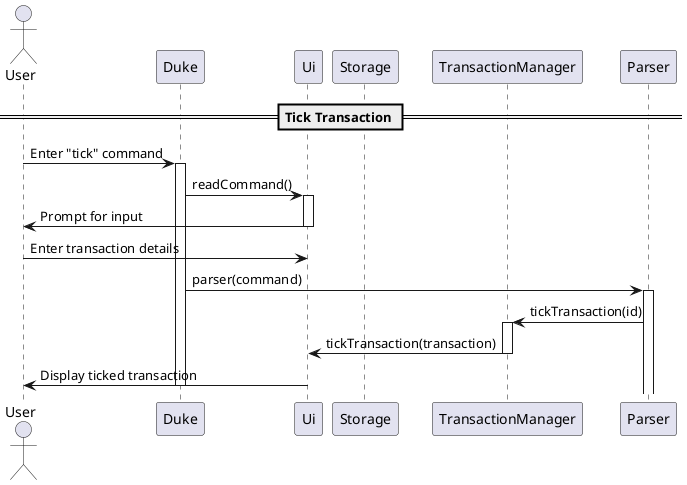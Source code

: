 @startuml

actor User
participant Duke
participant Ui
participant Storage
participant TransactionManager
participant Parser

== Tick Transaction ==
User -> Duke : Enter "tick" command
activate Duke
Duke -> Ui : readCommand()
activate Ui
Ui -> User : Prompt for input
deactivate Ui
User -> Ui : Enter transaction details
Duke -> Parser : parser(command)
activate Parser
Parser -> TransactionManager : tickTransaction(id)
activate TransactionManager
TransactionManager -> Ui : tickTransaction(transaction)
deactivate TransactionManager
Ui -> User : Display ticked transaction
deactivate Ui
deactivate Duke

@enduml

